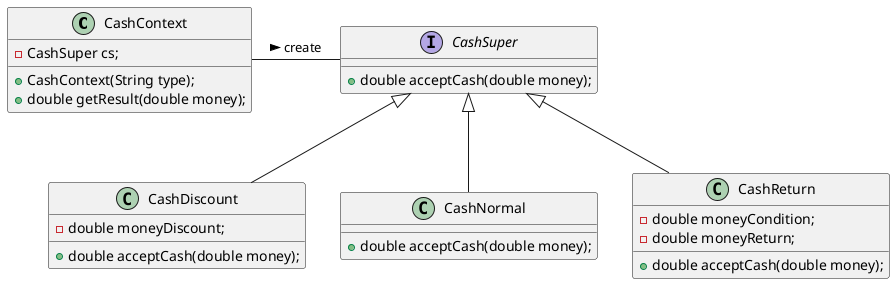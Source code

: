 @startuml
'https://plantuml.com/class-diagram

class CashContext{
    -CashSuper cs;
    +CashContext(String type);
    +double getResult(double money);
}

interface CashSuper{
    +double acceptCash(double money);
}

class CashDiscount extends CashSuper{
    -double moneyDiscount;
    +double acceptCash(double money);
}

class CashNormal extends CashSuper{
    +double acceptCash(double money);
}

class CashReturn extends CashSuper{
    -double moneyCondition;
    -double moneyReturn;
    +double acceptCash(double money);
}


CashContext - CashSuper: create >



@enduml